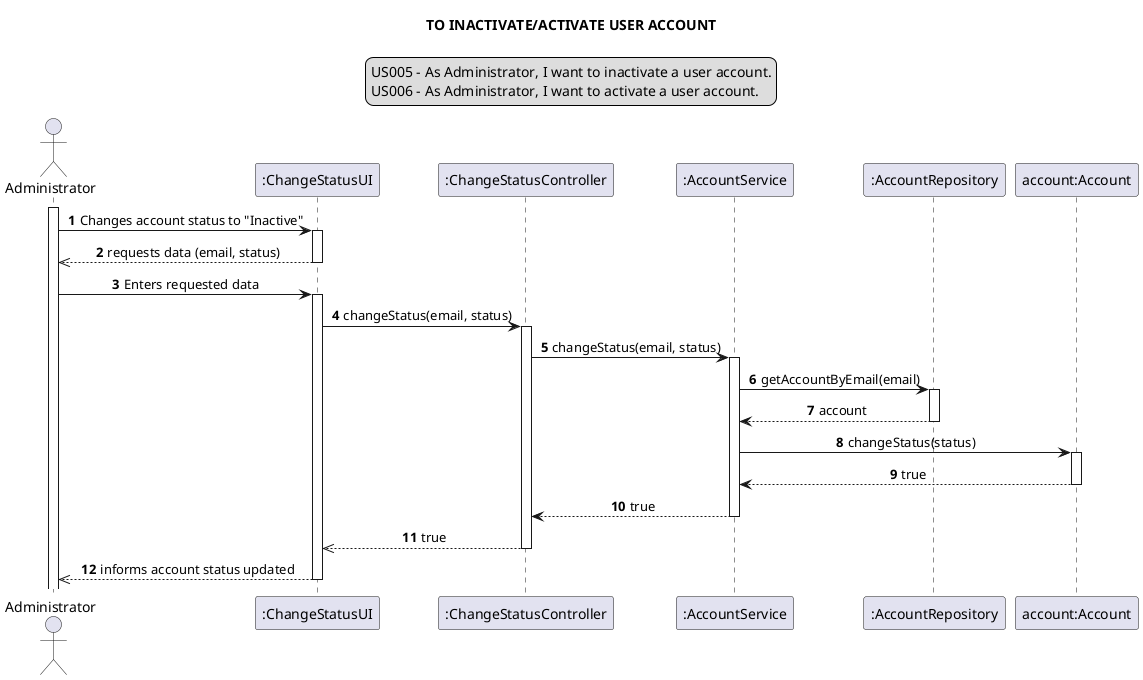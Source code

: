 @startuml
legend top
US005 - As Administrator, I want to inactivate a user account.
US006 - As Administrator, I want to activate a user account.
end legend
skinparam sequenceMessageAlign center
title TO INACTIVATE/ACTIVATE USER ACCOUNT
autonumber
actor "Administrator" as administrator
participant ":ChangeStatusUI" as ui
participant ":ChangeStatusController" as controller

participant ":AccountService" as service
participant ":AccountRepository" as repository
participant "account:Account" as account

activate administrator

administrator -> ui : Changes account status to "Inactive"
activate ui
ui -->> administrator: requests data (email, status)
deactivate ui
administrator -> ui: Enters requested data
activate ui
ui -> controller: changeStatus(email, status)
activate controller
controller -> service: changeStatus(email, status)
activate service
service-> repository: getAccountByEmail(email)
activate repository
repository --> service: account
deactivate repository
service -> account: changeStatus(status)
activate account
service <-- account: true
deactivate account
deactivate repository
service --> controller: true
deactivate service
controller -->> ui: true
deactivate controller
ui -->> administrator: informs account status updated
deactivate ui

@enduml
